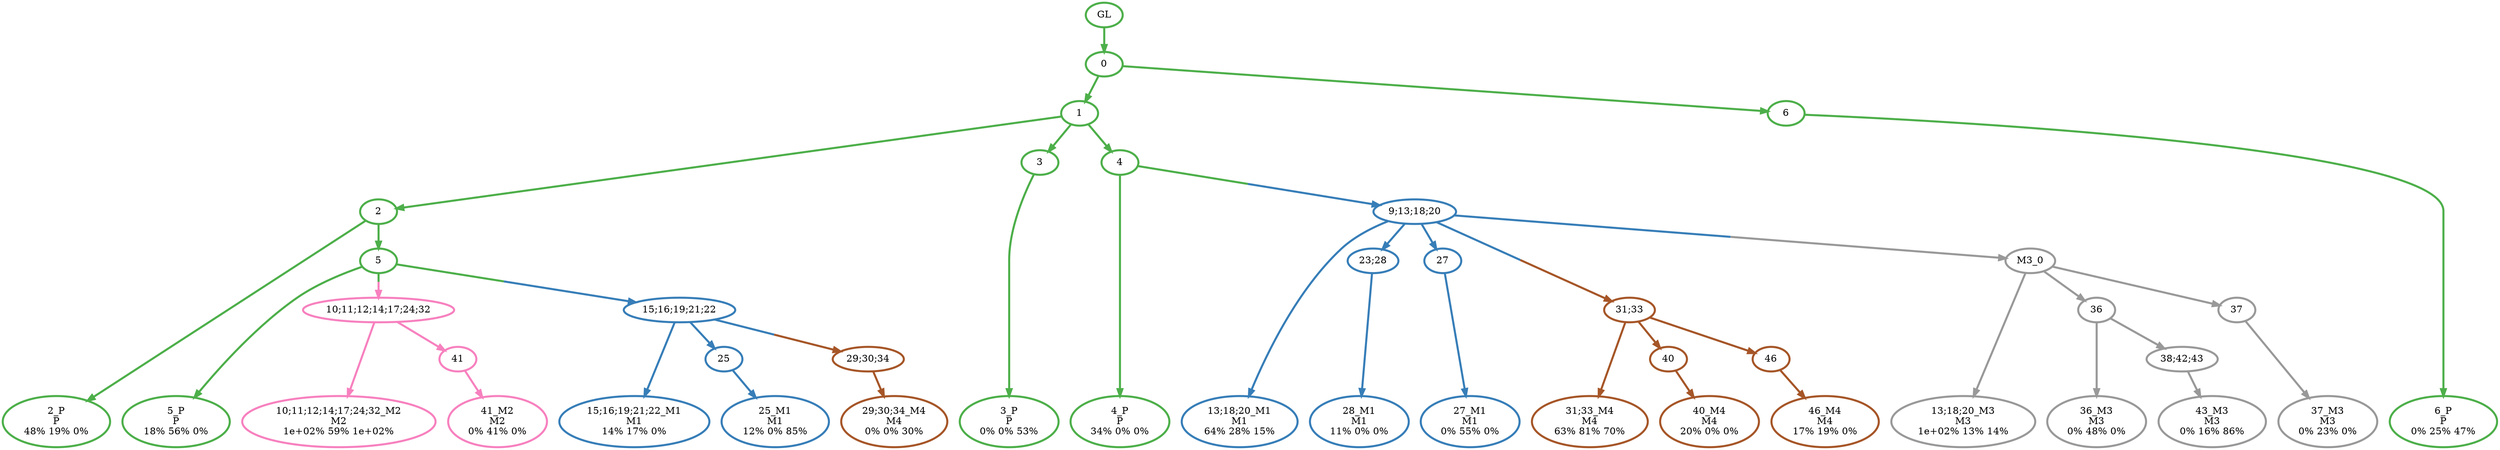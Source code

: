 digraph T {
	{
		rank=same
		38 [penwidth=3,colorscheme=set19,color=3,label="2_P\nP\n48% 19% 0%"]
		36 [penwidth=3,colorscheme=set19,color=3,label="5_P\nP\n18% 56% 0%"]
		34 [penwidth=3,colorscheme=set19,color=3,label="3_P\nP\n0% 0% 53%"]
		32 [penwidth=3,colorscheme=set19,color=3,label="4_P\nP\n34% 0% 0%"]
		30 [penwidth=3,colorscheme=set19,color=3,label="6_P\nP\n0% 25% 47%"]
		29 [penwidth=3,colorscheme=set19,color=2,label="15;16;19;21;22_M1\nM1\n14% 17% 0%"]
		27 [penwidth=3,colorscheme=set19,color=2,label="25_M1\nM1\n12% 0% 85%"]
		26 [penwidth=3,colorscheme=set19,color=2,label="13;18;20_M1\nM1\n64% 28% 15%"]
		24 [penwidth=3,colorscheme=set19,color=2,label="28_M1\nM1\n11% 0% 0%"]
		22 [penwidth=3,colorscheme=set19,color=2,label="27_M1\nM1\n0% 55% 0%"]
		21 [penwidth=3,colorscheme=set19,color=8,label="10;11;12;14;17;24;32_M2\nM2\n1e+02% 59% 1e+02%"]
		19 [penwidth=3,colorscheme=set19,color=8,label="41_M2\nM2\n0% 41% 0%"]
		18 [penwidth=3,colorscheme=set19,color=9,label="13;18;20_M3\nM3\n1e+02% 13% 14%"]
		16 [penwidth=3,colorscheme=set19,color=9,label="36_M3\nM3\n0% 48% 0%"]
		14 [penwidth=3,colorscheme=set19,color=9,label="43_M3\nM3\n0% 16% 86%"]
		12 [penwidth=3,colorscheme=set19,color=9,label="37_M3\nM3\n0% 23% 0%"]
		11 [penwidth=3,colorscheme=set19,color=7,label="29;30;34_M4\nM4\n0% 0% 30%"]
		10 [penwidth=3,colorscheme=set19,color=7,label="31;33_M4\nM4\n63% 81% 70%"]
		8 [penwidth=3,colorscheme=set19,color=7,label="40_M4\nM4\n20% 0% 0%"]
		6 [penwidth=3,colorscheme=set19,color=7,label="46_M4\nM4\n17% 19% 0%"]
	}
	42 [penwidth=3,colorscheme=set19,color=3,label="GL"]
	41 [penwidth=3,colorscheme=set19,color=3,label="0"]
	40 [penwidth=3,colorscheme=set19,color=3,label="1"]
	39 [penwidth=3,colorscheme=set19,color=3,label="2"]
	37 [penwidth=3,colorscheme=set19,color=3,label="5"]
	35 [penwidth=3,colorscheme=set19,color=3,label="3"]
	33 [penwidth=3,colorscheme=set19,color=3,label="4"]
	31 [penwidth=3,colorscheme=set19,color=3,label="6"]
	28 [penwidth=3,colorscheme=set19,color=2,label="25"]
	25 [penwidth=3,colorscheme=set19,color=2,label="23;28"]
	23 [penwidth=3,colorscheme=set19,color=2,label="27"]
	20 [penwidth=3,colorscheme=set19,color=8,label="41"]
	17 [penwidth=3,colorscheme=set19,color=9,label="36"]
	15 [penwidth=3,colorscheme=set19,color=9,label="38;42;43"]
	13 [penwidth=3,colorscheme=set19,color=9,label="37"]
	9 [penwidth=3,colorscheme=set19,color=7,label="40"]
	7 [penwidth=3,colorscheme=set19,color=7,label="46"]
	5 [penwidth=3,colorscheme=set19,color=7,label="29;30;34"]
	4 [penwidth=3,colorscheme=set19,color=7,label="31;33"]
	3 [penwidth=3,colorscheme=set19,color=9,label="M3_0"]
	2 [penwidth=3,colorscheme=set19,color=8,label="10;11;12;14;17;24;32"]
	1 [penwidth=3,colorscheme=set19,color=2,label="9;13;18;20"]
	0 [penwidth=3,colorscheme=set19,color=2,label="15;16;19;21;22"]
	42 -> 41 [penwidth=3,colorscheme=set19,color=3]
	41 -> 40 [penwidth=3,colorscheme=set19,color=3]
	41 -> 31 [penwidth=3,colorscheme=set19,color=3]
	40 -> 39 [penwidth=3,colorscheme=set19,color=3]
	40 -> 35 [penwidth=3,colorscheme=set19,color=3]
	40 -> 33 [penwidth=3,colorscheme=set19,color=3]
	39 -> 38 [penwidth=3,colorscheme=set19,color=3]
	39 -> 37 [penwidth=3,colorscheme=set19,color=3]
	37 -> 36 [penwidth=3,colorscheme=set19,color=3]
	37 -> 2 [penwidth=3,colorscheme=set19,color="3;0.5:8"]
	37 -> 0 [penwidth=3,colorscheme=set19,color="3;0.5:2"]
	35 -> 34 [penwidth=3,colorscheme=set19,color=3]
	33 -> 32 [penwidth=3,colorscheme=set19,color=3]
	33 -> 1 [penwidth=3,colorscheme=set19,color="3;0.5:2"]
	31 -> 30 [penwidth=3,colorscheme=set19,color=3]
	28 -> 27 [penwidth=3,colorscheme=set19,color=2]
	25 -> 24 [penwidth=3,colorscheme=set19,color=2]
	23 -> 22 [penwidth=3,colorscheme=set19,color=2]
	20 -> 19 [penwidth=3,colorscheme=set19,color=8]
	17 -> 16 [penwidth=3,colorscheme=set19,color=9]
	17 -> 15 [penwidth=3,colorscheme=set19,color=9]
	15 -> 14 [penwidth=3,colorscheme=set19,color=9]
	13 -> 12 [penwidth=3,colorscheme=set19,color=9]
	9 -> 8 [penwidth=3,colorscheme=set19,color=7]
	7 -> 6 [penwidth=3,colorscheme=set19,color=7]
	5 -> 11 [penwidth=3,colorscheme=set19,color=7]
	4 -> 10 [penwidth=3,colorscheme=set19,color=7]
	4 -> 9 [penwidth=3,colorscheme=set19,color=7]
	4 -> 7 [penwidth=3,colorscheme=set19,color=7]
	3 -> 18 [penwidth=3,colorscheme=set19,color=9]
	3 -> 17 [penwidth=3,colorscheme=set19,color=9]
	3 -> 13 [penwidth=3,colorscheme=set19,color=9]
	2 -> 21 [penwidth=3,colorscheme=set19,color=8]
	2 -> 20 [penwidth=3,colorscheme=set19,color=8]
	1 -> 26 [penwidth=3,colorscheme=set19,color=2]
	1 -> 25 [penwidth=3,colorscheme=set19,color=2]
	1 -> 23 [penwidth=3,colorscheme=set19,color=2]
	1 -> 3 [penwidth=3,colorscheme=set19,color="2;0.5:9"]
	1 -> 4 [penwidth=3,colorscheme=set19,color="2;0.5:7"]
	0 -> 29 [penwidth=3,colorscheme=set19,color=2]
	0 -> 28 [penwidth=3,colorscheme=set19,color=2]
	0 -> 5 [penwidth=3,colorscheme=set19,color="2;0.5:7"]
}
